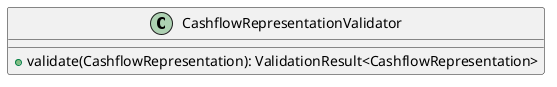 @startuml

    class CashflowRepresentationValidator [[CashflowRepresentationValidator.html]] {
        +validate(CashflowRepresentation): ValidationResult<CashflowRepresentation>
    }

@enduml
